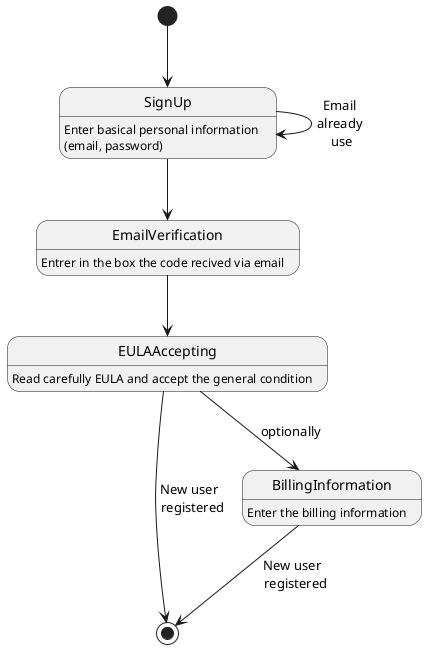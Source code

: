 @startuml

[*] --> SignUp
SignUp --> SignUp: Email \nalready \nuse
SignUp --> EmailVerification
EmailVerification --> EULAAccepting
EULAAccepting --> [*]:  New user \n registered
EULAAccepting --> BillingInformation: optionally
BillingInformation --> [*]: New user \n registered
SignUp: Enter basical personal information \n(email, password)
EmailVerification: Entrer in the box the code recived via email
EULAAccepting: Read carefully EULA and accept the general condition
BillingInformation: Enter the billing information
@enduml